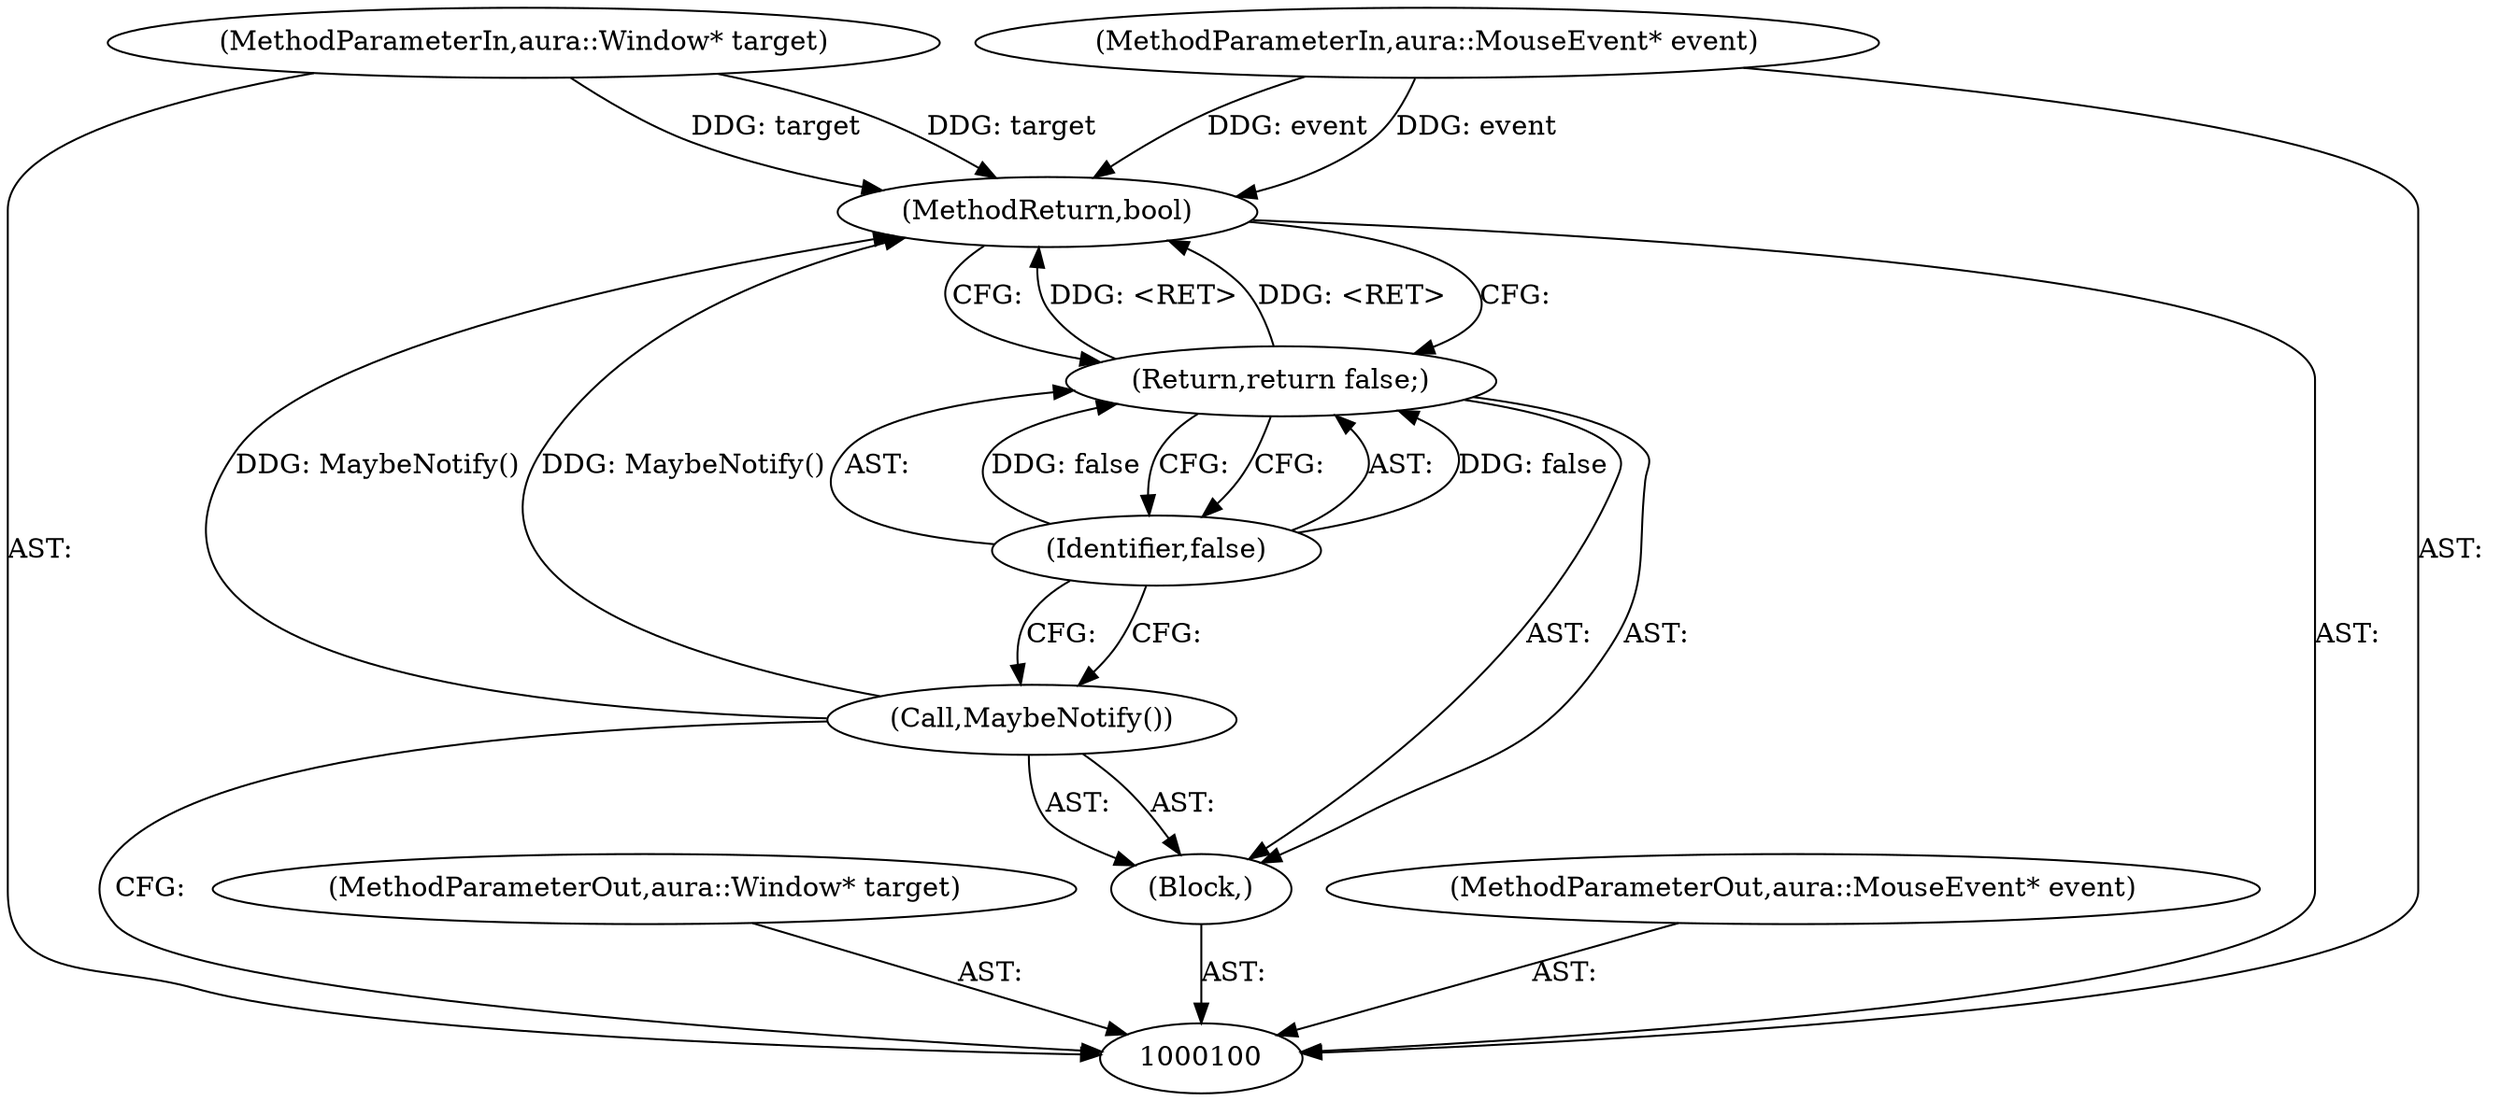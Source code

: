 digraph "1_Chrome_10b688f204a81d8447c83021624220607353552e_0" {
"1000107" [label="(MethodReturn,bool)"];
"1000101" [label="(MethodParameterIn,aura::Window* target)"];
"1000117" [label="(MethodParameterOut,aura::Window* target)"];
"1000102" [label="(MethodParameterIn,aura::MouseEvent* event)"];
"1000118" [label="(MethodParameterOut,aura::MouseEvent* event)"];
"1000103" [label="(Block,)"];
"1000104" [label="(Call,MaybeNotify())"];
"1000106" [label="(Identifier,false)"];
"1000105" [label="(Return,return false;)"];
"1000107" -> "1000100"  [label="AST: "];
"1000107" -> "1000105"  [label="CFG: "];
"1000105" -> "1000107"  [label="DDG: <RET>"];
"1000104" -> "1000107"  [label="DDG: MaybeNotify()"];
"1000102" -> "1000107"  [label="DDG: event"];
"1000101" -> "1000107"  [label="DDG: target"];
"1000101" -> "1000100"  [label="AST: "];
"1000101" -> "1000107"  [label="DDG: target"];
"1000117" -> "1000100"  [label="AST: "];
"1000102" -> "1000100"  [label="AST: "];
"1000102" -> "1000107"  [label="DDG: event"];
"1000118" -> "1000100"  [label="AST: "];
"1000103" -> "1000100"  [label="AST: "];
"1000104" -> "1000103"  [label="AST: "];
"1000105" -> "1000103"  [label="AST: "];
"1000104" -> "1000103"  [label="AST: "];
"1000104" -> "1000100"  [label="CFG: "];
"1000106" -> "1000104"  [label="CFG: "];
"1000104" -> "1000107"  [label="DDG: MaybeNotify()"];
"1000106" -> "1000105"  [label="AST: "];
"1000106" -> "1000104"  [label="CFG: "];
"1000105" -> "1000106"  [label="CFG: "];
"1000106" -> "1000105"  [label="DDG: false"];
"1000105" -> "1000103"  [label="AST: "];
"1000105" -> "1000106"  [label="CFG: "];
"1000106" -> "1000105"  [label="AST: "];
"1000107" -> "1000105"  [label="CFG: "];
"1000105" -> "1000107"  [label="DDG: <RET>"];
"1000106" -> "1000105"  [label="DDG: false"];
}
